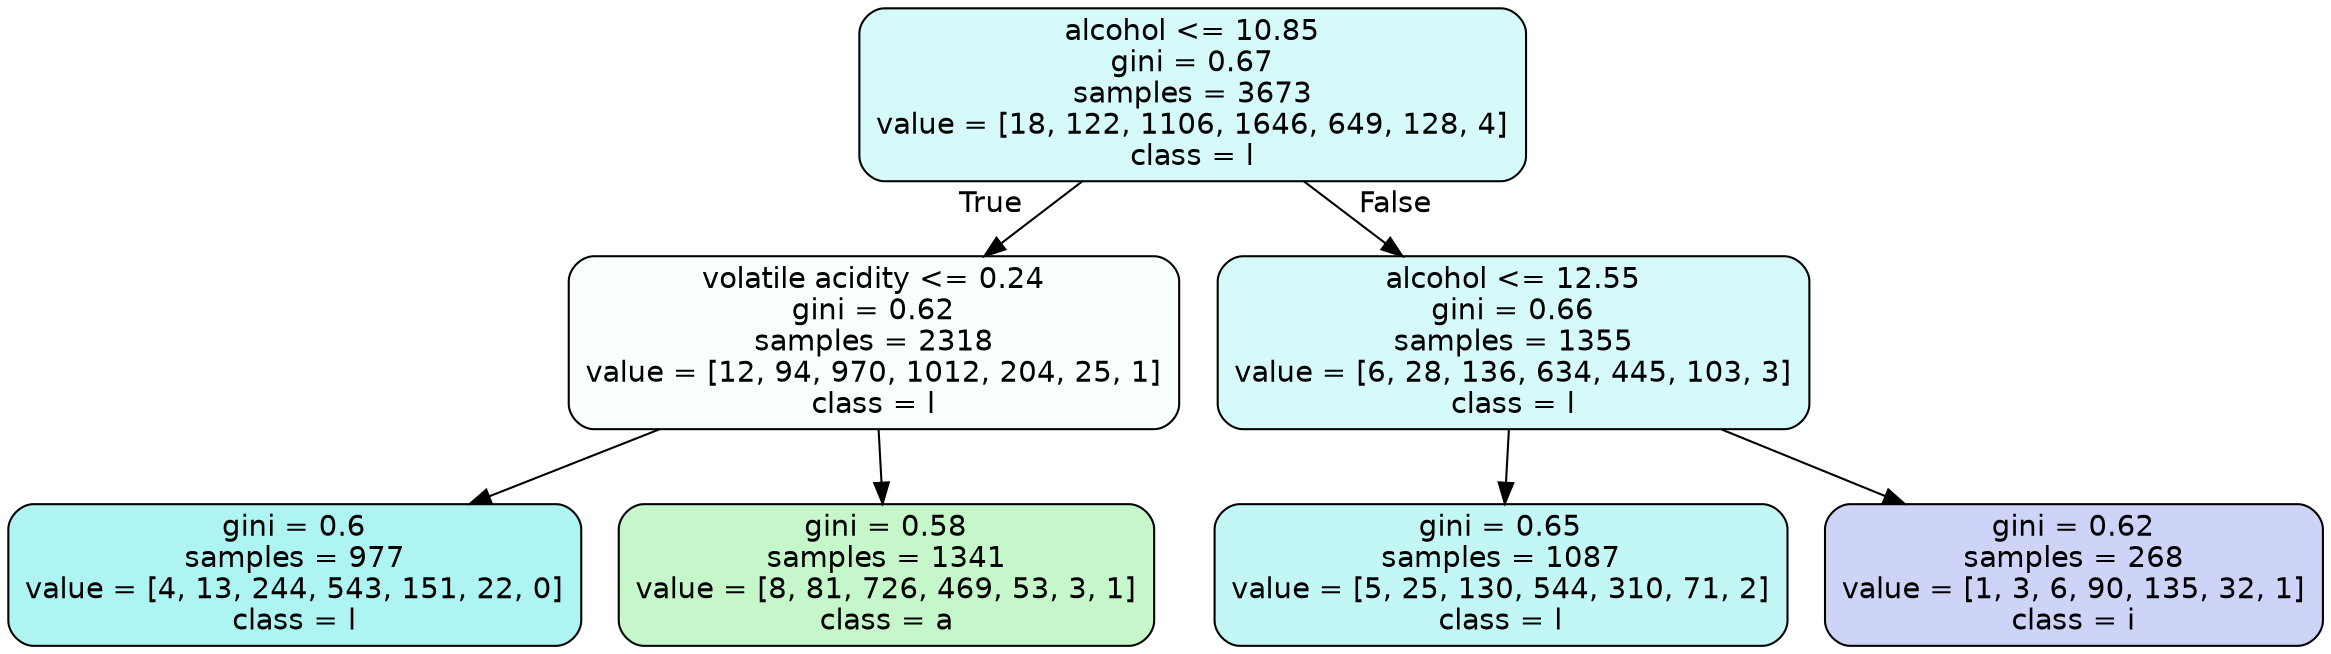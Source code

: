 digraph Tree {
node [shape=box, style="filled, rounded", color="black", fontname="helvetica"] ;
edge [fontname="helvetica"] ;
0 [label="alcohol <= 10.85\ngini = 0.67\nsamples = 3673\nvalue = [18, 122, 1106, 1646, 649, 128, 4]\nclass = l", fillcolor="#d5faf9"] ;
1 [label="volatile acidity <= 0.24\ngini = 0.62\nsamples = 2318\nvalue = [12, 94, 970, 1012, 204, 25, 1]\nclass = l", fillcolor="#f9fefe"] ;
0 -> 1 [labeldistance=2.5, labelangle=45, headlabel="True"] ;
2 [label="gini = 0.6\nsamples = 977\nvalue = [4, 13, 244, 543, 151, 22, 0]\nclass = l", fillcolor="#aef4f3"] ;
1 -> 2 ;
3 [label="gini = 0.58\nsamples = 1341\nvalue = [8, 81, 726, 469, 53, 3, 1]\nclass = a", fillcolor="#c5f7cb"] ;
1 -> 3 ;
4 [label="alcohol <= 12.55\ngini = 0.66\nsamples = 1355\nvalue = [6, 28, 136, 634, 445, 103, 3]\nclass = l", fillcolor="#d6faf9"] ;
0 -> 4 [labeldistance=2.5, labelangle=-45, headlabel="False"] ;
5 [label="gini = 0.65\nsamples = 1087\nvalue = [5, 25, 130, 544, 310, 71, 2]\nclass = l", fillcolor="#c3f7f6"] ;
4 -> 5 ;
6 [label="gini = 0.62\nsamples = 268\nvalue = [1, 3, 6, 90, 135, 32, 1]\nclass = i", fillcolor="#cdd4f8"] ;
4 -> 6 ;
}